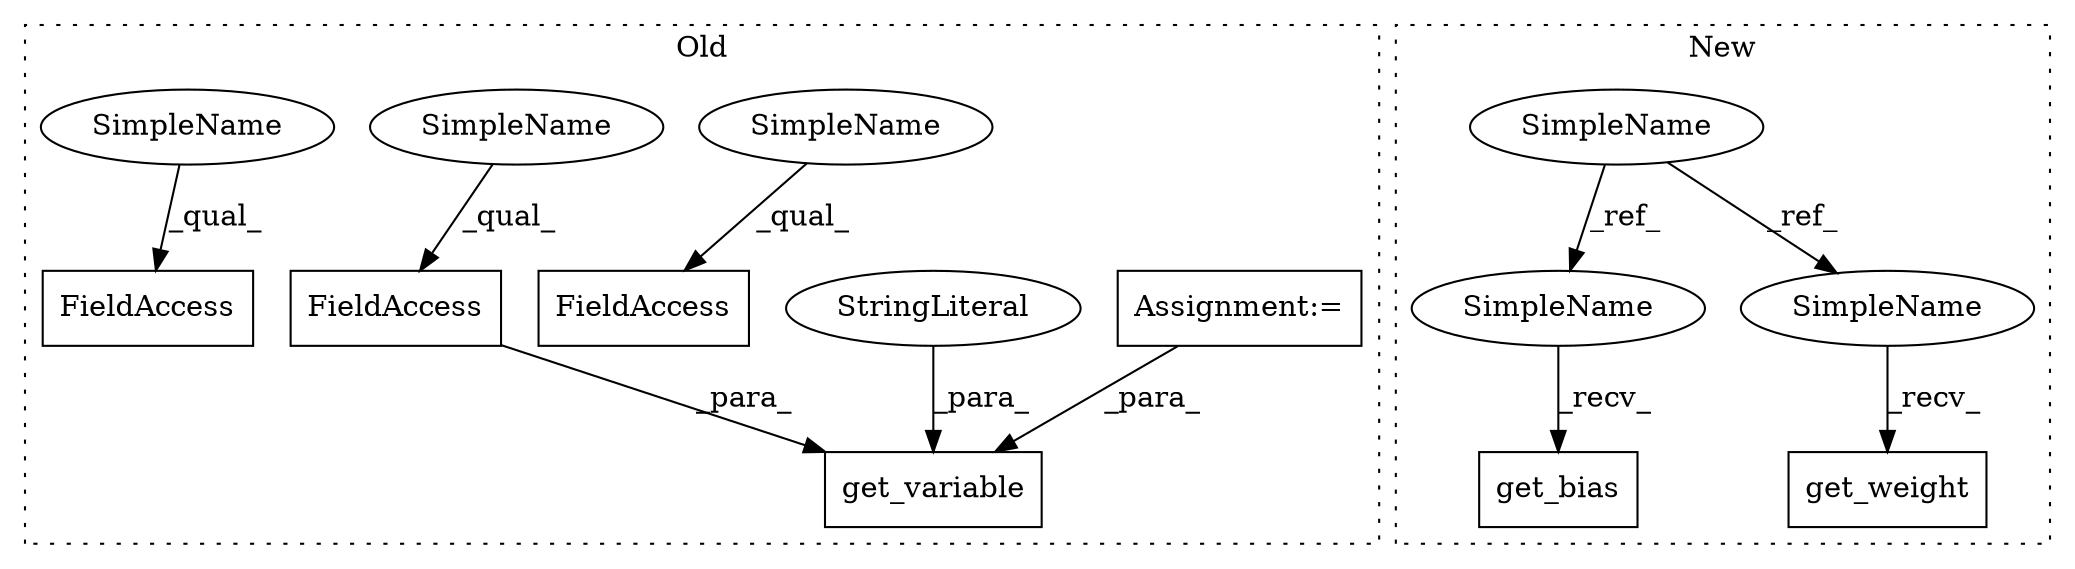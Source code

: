 digraph G {
subgraph cluster0 {
1 [label="get_variable" a="32" s="4705,4810" l="13,1" shape="box"];
3 [label="Assignment:=" a="7" s="4376" l="3" shape="box"];
4 [label="StringLiteral" a="45" s="4718" l="3" shape="ellipse"];
5 [label="FieldAccess" a="22" s="4788" l="10" shape="box"];
7 [label="FieldAccess" a="22" s="5204" l="10" shape="box"];
9 [label="FieldAccess" a="22" s="5151" l="10" shape="box"];
12 [label="SimpleName" a="42" s="5151" l="4" shape="ellipse"];
13 [label="SimpleName" a="42" s="4788" l="4" shape="ellipse"];
14 [label="SimpleName" a="42" s="5204" l="4" shape="ellipse"];
label = "Old";
style="dotted";
}
subgraph cluster1 {
2 [label="get_bias" a="32" s="3997,4033" l="9,1" shape="box"];
6 [label="SimpleName" a="42" s="3285" l="4" shape="ellipse"];
8 [label="get_weight" a="32" s="3817,3878" l="11,1" shape="box"];
10 [label="SimpleName" a="42" s="3992" l="4" shape="ellipse"];
11 [label="SimpleName" a="42" s="3812" l="4" shape="ellipse"];
label = "New";
style="dotted";
}
3 -> 1 [label="_para_"];
4 -> 1 [label="_para_"];
5 -> 1 [label="_para_"];
6 -> 11 [label="_ref_"];
6 -> 10 [label="_ref_"];
10 -> 2 [label="_recv_"];
11 -> 8 [label="_recv_"];
12 -> 9 [label="_qual_"];
13 -> 5 [label="_qual_"];
14 -> 7 [label="_qual_"];
}